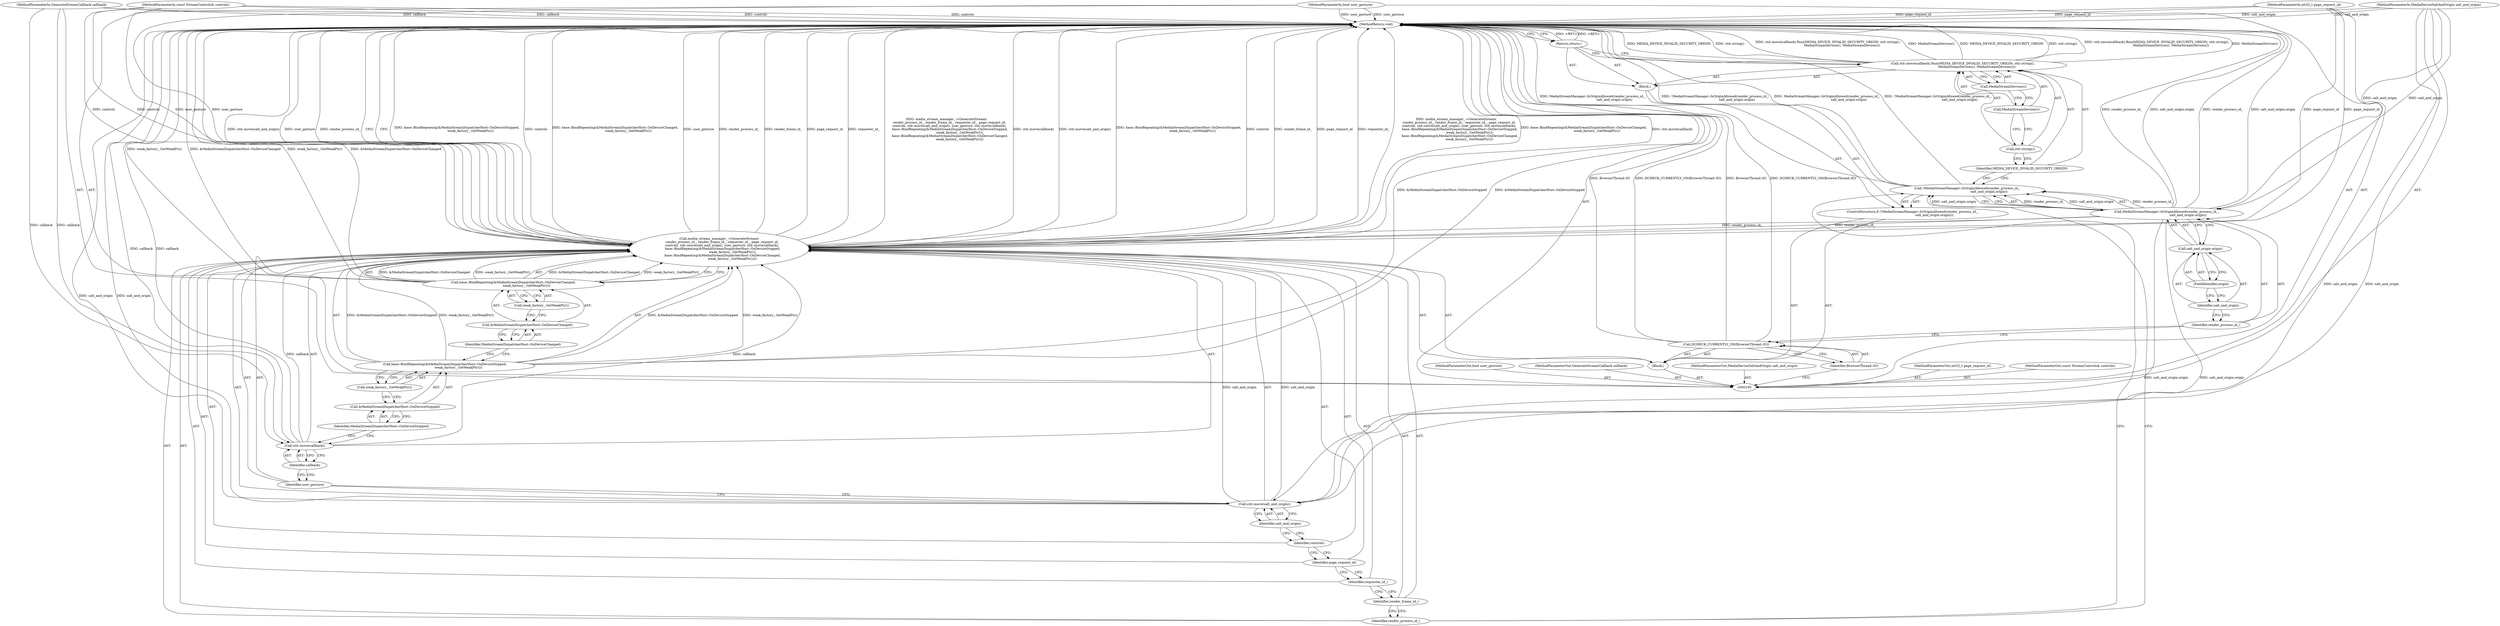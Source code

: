digraph "0_Chrome_971548cdca2d4c0a6fedd3db0c94372c2a27eac3_4" {
"1000142" [label="(MethodReturn,void)"];
"1000118" [label="(Identifier,MEDIA_DEVICE_INVALID_SECURITY_ORIGIN)"];
"1000117" [label="(Call,std::move(callback).Run(MEDIA_DEVICE_INVALID_SECURITY_ORIGIN, std::string(),\n                            MediaStreamDevices(), MediaStreamDevices()))"];
"1000119" [label="(Call,std::string())"];
"1000120" [label="(Call,MediaStreamDevices())"];
"1000121" [label="(Call,MediaStreamDevices())"];
"1000122" [label="(Return,return;)"];
"1000123" [label="(Call,media_stream_manager_->GenerateStream(\n      render_process_id_, render_frame_id_, requester_id_, page_request_id,\n      controls, std::move(salt_and_origin), user_gesture, std::move(callback),\n       base::BindRepeating(&MediaStreamDispatcherHost::OnDeviceStopped,\n                           weak_factory_.GetWeakPtr()),\n       base::BindRepeating(&MediaStreamDispatcherHost::OnDeviceChanged,\n                          weak_factory_.GetWeakPtr())))"];
"1000125" [label="(Identifier,render_frame_id_)"];
"1000126" [label="(Identifier,requester_id_)"];
"1000127" [label="(Identifier,page_request_id)"];
"1000124" [label="(Identifier,render_process_id_)"];
"1000129" [label="(Call,std::move(salt_and_origin))"];
"1000130" [label="(Identifier,salt_and_origin)"];
"1000131" [label="(Identifier,user_gesture)"];
"1000132" [label="(Call,std::move(callback))"];
"1000128" [label="(Identifier,controls)"];
"1000133" [label="(Identifier,callback)"];
"1000135" [label="(Call,&MediaStreamDispatcherHost::OnDeviceStopped)"];
"1000136" [label="(Identifier,MediaStreamDispatcherHost::OnDeviceStopped)"];
"1000134" [label="(Call,base::BindRepeating(&MediaStreamDispatcherHost::OnDeviceStopped,\n                           weak_factory_.GetWeakPtr()))"];
"1000137" [label="(Call,weak_factory_.GetWeakPtr())"];
"1000101" [label="(MethodParameterIn,int32_t page_request_id)"];
"1000211" [label="(MethodParameterOut,int32_t page_request_id)"];
"1000139" [label="(Call,&MediaStreamDispatcherHost::OnDeviceChanged)"];
"1000140" [label="(Identifier,MediaStreamDispatcherHost::OnDeviceChanged)"];
"1000138" [label="(Call,base::BindRepeating(&MediaStreamDispatcherHost::OnDeviceChanged,\n                          weak_factory_.GetWeakPtr()))"];
"1000141" [label="(Call,weak_factory_.GetWeakPtr())"];
"1000102" [label="(MethodParameterIn,const StreamControls& controls)"];
"1000212" [label="(MethodParameterOut,const StreamControls& controls)"];
"1000103" [label="(MethodParameterIn,bool user_gesture)"];
"1000213" [label="(MethodParameterOut,bool user_gesture)"];
"1000104" [label="(MethodParameterIn,GenerateStreamCallback callback)"];
"1000214" [label="(MethodParameterOut,GenerateStreamCallback callback)"];
"1000105" [label="(MethodParameterIn,MediaDeviceSaltAndOrigin salt_and_origin)"];
"1000215" [label="(MethodParameterOut,MediaDeviceSaltAndOrigin salt_and_origin)"];
"1000106" [label="(Block,)"];
"1000107" [label="(Call,DCHECK_CURRENTLY_ON(BrowserThread::IO))"];
"1000108" [label="(Identifier,BrowserThread::IO)"];
"1000109" [label="(ControlStructure,if (!MediaStreamManager::IsOriginAllowed(render_process_id_,\n                                           salt_and_origin.origin)))"];
"1000112" [label="(Identifier,render_process_id_)"];
"1000110" [label="(Call,!MediaStreamManager::IsOriginAllowed(render_process_id_,\n                                           salt_and_origin.origin))"];
"1000111" [label="(Call,MediaStreamManager::IsOriginAllowed(render_process_id_,\n                                           salt_and_origin.origin))"];
"1000113" [label="(Call,salt_and_origin.origin)"];
"1000114" [label="(Identifier,salt_and_origin)"];
"1000115" [label="(FieldIdentifier,origin)"];
"1000116" [label="(Block,)"];
"1000142" -> "1000100"  [label="AST: "];
"1000142" -> "1000122"  [label="CFG: "];
"1000142" -> "1000123"  [label="CFG: "];
"1000122" -> "1000142"  [label="DDG: <RET>"];
"1000117" -> "1000142"  [label="DDG: std::move(callback).Run(MEDIA_DEVICE_INVALID_SECURITY_ORIGIN, std::string(),\n                            MediaStreamDevices(), MediaStreamDevices())"];
"1000117" -> "1000142"  [label="DDG: MediaStreamDevices()"];
"1000117" -> "1000142"  [label="DDG: MEDIA_DEVICE_INVALID_SECURITY_ORIGIN"];
"1000117" -> "1000142"  [label="DDG: std::string()"];
"1000123" -> "1000142"  [label="DDG: render_frame_id_"];
"1000123" -> "1000142"  [label="DDG: page_request_id"];
"1000123" -> "1000142"  [label="DDG: requester_id_"];
"1000123" -> "1000142"  [label="DDG: media_stream_manager_->GenerateStream(\n      render_process_id_, render_frame_id_, requester_id_, page_request_id,\n      controls, std::move(salt_and_origin), user_gesture, std::move(callback),\n       base::BindRepeating(&MediaStreamDispatcherHost::OnDeviceStopped,\n                           weak_factory_.GetWeakPtr()),\n       base::BindRepeating(&MediaStreamDispatcherHost::OnDeviceChanged,\n                          weak_factory_.GetWeakPtr()))"];
"1000123" -> "1000142"  [label="DDG: std::move(callback)"];
"1000123" -> "1000142"  [label="DDG: std::move(salt_and_origin)"];
"1000123" -> "1000142"  [label="DDG: base::BindRepeating(&MediaStreamDispatcherHost::OnDeviceStopped,\n                           weak_factory_.GetWeakPtr())"];
"1000123" -> "1000142"  [label="DDG: controls"];
"1000123" -> "1000142"  [label="DDG: base::BindRepeating(&MediaStreamDispatcherHost::OnDeviceChanged,\n                          weak_factory_.GetWeakPtr())"];
"1000123" -> "1000142"  [label="DDG: user_gesture"];
"1000123" -> "1000142"  [label="DDG: render_process_id_"];
"1000107" -> "1000142"  [label="DDG: BrowserThread::IO"];
"1000107" -> "1000142"  [label="DDG: DCHECK_CURRENTLY_ON(BrowserThread::IO)"];
"1000104" -> "1000142"  [label="DDG: callback"];
"1000105" -> "1000142"  [label="DDG: salt_and_origin"];
"1000110" -> "1000142"  [label="DDG: MediaStreamManager::IsOriginAllowed(render_process_id_,\n                                           salt_and_origin.origin)"];
"1000110" -> "1000142"  [label="DDG: !MediaStreamManager::IsOriginAllowed(render_process_id_,\n                                           salt_and_origin.origin)"];
"1000129" -> "1000142"  [label="DDG: salt_and_origin"];
"1000138" -> "1000142"  [label="DDG: weak_factory_.GetWeakPtr()"];
"1000138" -> "1000142"  [label="DDG: &MediaStreamDispatcherHost::OnDeviceChanged"];
"1000103" -> "1000142"  [label="DDG: user_gesture"];
"1000132" -> "1000142"  [label="DDG: callback"];
"1000102" -> "1000142"  [label="DDG: controls"];
"1000111" -> "1000142"  [label="DDG: render_process_id_"];
"1000111" -> "1000142"  [label="DDG: salt_and_origin.origin"];
"1000134" -> "1000142"  [label="DDG: &MediaStreamDispatcherHost::OnDeviceStopped"];
"1000101" -> "1000142"  [label="DDG: page_request_id"];
"1000118" -> "1000117"  [label="AST: "];
"1000118" -> "1000110"  [label="CFG: "];
"1000119" -> "1000118"  [label="CFG: "];
"1000117" -> "1000116"  [label="AST: "];
"1000117" -> "1000121"  [label="CFG: "];
"1000118" -> "1000117"  [label="AST: "];
"1000119" -> "1000117"  [label="AST: "];
"1000120" -> "1000117"  [label="AST: "];
"1000121" -> "1000117"  [label="AST: "];
"1000122" -> "1000117"  [label="CFG: "];
"1000117" -> "1000142"  [label="DDG: std::move(callback).Run(MEDIA_DEVICE_INVALID_SECURITY_ORIGIN, std::string(),\n                            MediaStreamDevices(), MediaStreamDevices())"];
"1000117" -> "1000142"  [label="DDG: MediaStreamDevices()"];
"1000117" -> "1000142"  [label="DDG: MEDIA_DEVICE_INVALID_SECURITY_ORIGIN"];
"1000117" -> "1000142"  [label="DDG: std::string()"];
"1000119" -> "1000117"  [label="AST: "];
"1000119" -> "1000118"  [label="CFG: "];
"1000120" -> "1000119"  [label="CFG: "];
"1000120" -> "1000117"  [label="AST: "];
"1000120" -> "1000119"  [label="CFG: "];
"1000121" -> "1000120"  [label="CFG: "];
"1000121" -> "1000117"  [label="AST: "];
"1000121" -> "1000120"  [label="CFG: "];
"1000117" -> "1000121"  [label="CFG: "];
"1000122" -> "1000116"  [label="AST: "];
"1000122" -> "1000117"  [label="CFG: "];
"1000142" -> "1000122"  [label="CFG: "];
"1000122" -> "1000142"  [label="DDG: <RET>"];
"1000123" -> "1000106"  [label="AST: "];
"1000123" -> "1000138"  [label="CFG: "];
"1000124" -> "1000123"  [label="AST: "];
"1000125" -> "1000123"  [label="AST: "];
"1000126" -> "1000123"  [label="AST: "];
"1000127" -> "1000123"  [label="AST: "];
"1000128" -> "1000123"  [label="AST: "];
"1000129" -> "1000123"  [label="AST: "];
"1000131" -> "1000123"  [label="AST: "];
"1000132" -> "1000123"  [label="AST: "];
"1000134" -> "1000123"  [label="AST: "];
"1000138" -> "1000123"  [label="AST: "];
"1000142" -> "1000123"  [label="CFG: "];
"1000123" -> "1000142"  [label="DDG: render_frame_id_"];
"1000123" -> "1000142"  [label="DDG: page_request_id"];
"1000123" -> "1000142"  [label="DDG: requester_id_"];
"1000123" -> "1000142"  [label="DDG: media_stream_manager_->GenerateStream(\n      render_process_id_, render_frame_id_, requester_id_, page_request_id,\n      controls, std::move(salt_and_origin), user_gesture, std::move(callback),\n       base::BindRepeating(&MediaStreamDispatcherHost::OnDeviceStopped,\n                           weak_factory_.GetWeakPtr()),\n       base::BindRepeating(&MediaStreamDispatcherHost::OnDeviceChanged,\n                          weak_factory_.GetWeakPtr()))"];
"1000123" -> "1000142"  [label="DDG: std::move(callback)"];
"1000123" -> "1000142"  [label="DDG: std::move(salt_and_origin)"];
"1000123" -> "1000142"  [label="DDG: base::BindRepeating(&MediaStreamDispatcherHost::OnDeviceStopped,\n                           weak_factory_.GetWeakPtr())"];
"1000123" -> "1000142"  [label="DDG: controls"];
"1000123" -> "1000142"  [label="DDG: base::BindRepeating(&MediaStreamDispatcherHost::OnDeviceChanged,\n                          weak_factory_.GetWeakPtr())"];
"1000123" -> "1000142"  [label="DDG: user_gesture"];
"1000123" -> "1000142"  [label="DDG: render_process_id_"];
"1000111" -> "1000123"  [label="DDG: render_process_id_"];
"1000101" -> "1000123"  [label="DDG: page_request_id"];
"1000102" -> "1000123"  [label="DDG: controls"];
"1000129" -> "1000123"  [label="DDG: salt_and_origin"];
"1000103" -> "1000123"  [label="DDG: user_gesture"];
"1000132" -> "1000123"  [label="DDG: callback"];
"1000134" -> "1000123"  [label="DDG: &MediaStreamDispatcherHost::OnDeviceStopped"];
"1000134" -> "1000123"  [label="DDG: weak_factory_.GetWeakPtr()"];
"1000138" -> "1000123"  [label="DDG: &MediaStreamDispatcherHost::OnDeviceChanged"];
"1000138" -> "1000123"  [label="DDG: weak_factory_.GetWeakPtr()"];
"1000125" -> "1000123"  [label="AST: "];
"1000125" -> "1000124"  [label="CFG: "];
"1000126" -> "1000125"  [label="CFG: "];
"1000126" -> "1000123"  [label="AST: "];
"1000126" -> "1000125"  [label="CFG: "];
"1000127" -> "1000126"  [label="CFG: "];
"1000127" -> "1000123"  [label="AST: "];
"1000127" -> "1000126"  [label="CFG: "];
"1000128" -> "1000127"  [label="CFG: "];
"1000124" -> "1000123"  [label="AST: "];
"1000124" -> "1000110"  [label="CFG: "];
"1000125" -> "1000124"  [label="CFG: "];
"1000129" -> "1000123"  [label="AST: "];
"1000129" -> "1000130"  [label="CFG: "];
"1000130" -> "1000129"  [label="AST: "];
"1000131" -> "1000129"  [label="CFG: "];
"1000129" -> "1000142"  [label="DDG: salt_and_origin"];
"1000129" -> "1000123"  [label="DDG: salt_and_origin"];
"1000111" -> "1000129"  [label="DDG: salt_and_origin.origin"];
"1000105" -> "1000129"  [label="DDG: salt_and_origin"];
"1000130" -> "1000129"  [label="AST: "];
"1000130" -> "1000128"  [label="CFG: "];
"1000129" -> "1000130"  [label="CFG: "];
"1000131" -> "1000123"  [label="AST: "];
"1000131" -> "1000129"  [label="CFG: "];
"1000133" -> "1000131"  [label="CFG: "];
"1000132" -> "1000123"  [label="AST: "];
"1000132" -> "1000133"  [label="CFG: "];
"1000133" -> "1000132"  [label="AST: "];
"1000136" -> "1000132"  [label="CFG: "];
"1000132" -> "1000142"  [label="DDG: callback"];
"1000132" -> "1000123"  [label="DDG: callback"];
"1000104" -> "1000132"  [label="DDG: callback"];
"1000128" -> "1000123"  [label="AST: "];
"1000128" -> "1000127"  [label="CFG: "];
"1000130" -> "1000128"  [label="CFG: "];
"1000133" -> "1000132"  [label="AST: "];
"1000133" -> "1000131"  [label="CFG: "];
"1000132" -> "1000133"  [label="CFG: "];
"1000135" -> "1000134"  [label="AST: "];
"1000135" -> "1000136"  [label="CFG: "];
"1000136" -> "1000135"  [label="AST: "];
"1000137" -> "1000135"  [label="CFG: "];
"1000136" -> "1000135"  [label="AST: "];
"1000136" -> "1000132"  [label="CFG: "];
"1000135" -> "1000136"  [label="CFG: "];
"1000134" -> "1000123"  [label="AST: "];
"1000134" -> "1000137"  [label="CFG: "];
"1000135" -> "1000134"  [label="AST: "];
"1000137" -> "1000134"  [label="AST: "];
"1000140" -> "1000134"  [label="CFG: "];
"1000134" -> "1000142"  [label="DDG: &MediaStreamDispatcherHost::OnDeviceStopped"];
"1000134" -> "1000123"  [label="DDG: &MediaStreamDispatcherHost::OnDeviceStopped"];
"1000134" -> "1000123"  [label="DDG: weak_factory_.GetWeakPtr()"];
"1000137" -> "1000134"  [label="AST: "];
"1000137" -> "1000135"  [label="CFG: "];
"1000134" -> "1000137"  [label="CFG: "];
"1000101" -> "1000100"  [label="AST: "];
"1000101" -> "1000142"  [label="DDG: page_request_id"];
"1000101" -> "1000123"  [label="DDG: page_request_id"];
"1000211" -> "1000100"  [label="AST: "];
"1000139" -> "1000138"  [label="AST: "];
"1000139" -> "1000140"  [label="CFG: "];
"1000140" -> "1000139"  [label="AST: "];
"1000141" -> "1000139"  [label="CFG: "];
"1000140" -> "1000139"  [label="AST: "];
"1000140" -> "1000134"  [label="CFG: "];
"1000139" -> "1000140"  [label="CFG: "];
"1000138" -> "1000123"  [label="AST: "];
"1000138" -> "1000141"  [label="CFG: "];
"1000139" -> "1000138"  [label="AST: "];
"1000141" -> "1000138"  [label="AST: "];
"1000123" -> "1000138"  [label="CFG: "];
"1000138" -> "1000142"  [label="DDG: weak_factory_.GetWeakPtr()"];
"1000138" -> "1000142"  [label="DDG: &MediaStreamDispatcherHost::OnDeviceChanged"];
"1000138" -> "1000123"  [label="DDG: &MediaStreamDispatcherHost::OnDeviceChanged"];
"1000138" -> "1000123"  [label="DDG: weak_factory_.GetWeakPtr()"];
"1000141" -> "1000138"  [label="AST: "];
"1000141" -> "1000139"  [label="CFG: "];
"1000138" -> "1000141"  [label="CFG: "];
"1000102" -> "1000100"  [label="AST: "];
"1000102" -> "1000142"  [label="DDG: controls"];
"1000102" -> "1000123"  [label="DDG: controls"];
"1000212" -> "1000100"  [label="AST: "];
"1000103" -> "1000100"  [label="AST: "];
"1000103" -> "1000142"  [label="DDG: user_gesture"];
"1000103" -> "1000123"  [label="DDG: user_gesture"];
"1000213" -> "1000100"  [label="AST: "];
"1000104" -> "1000100"  [label="AST: "];
"1000104" -> "1000142"  [label="DDG: callback"];
"1000104" -> "1000132"  [label="DDG: callback"];
"1000214" -> "1000100"  [label="AST: "];
"1000105" -> "1000100"  [label="AST: "];
"1000105" -> "1000142"  [label="DDG: salt_and_origin"];
"1000105" -> "1000111"  [label="DDG: salt_and_origin"];
"1000105" -> "1000129"  [label="DDG: salt_and_origin"];
"1000215" -> "1000100"  [label="AST: "];
"1000106" -> "1000100"  [label="AST: "];
"1000107" -> "1000106"  [label="AST: "];
"1000109" -> "1000106"  [label="AST: "];
"1000123" -> "1000106"  [label="AST: "];
"1000107" -> "1000106"  [label="AST: "];
"1000107" -> "1000108"  [label="CFG: "];
"1000108" -> "1000107"  [label="AST: "];
"1000112" -> "1000107"  [label="CFG: "];
"1000107" -> "1000142"  [label="DDG: BrowserThread::IO"];
"1000107" -> "1000142"  [label="DDG: DCHECK_CURRENTLY_ON(BrowserThread::IO)"];
"1000108" -> "1000107"  [label="AST: "];
"1000108" -> "1000100"  [label="CFG: "];
"1000107" -> "1000108"  [label="CFG: "];
"1000109" -> "1000106"  [label="AST: "];
"1000110" -> "1000109"  [label="AST: "];
"1000116" -> "1000109"  [label="AST: "];
"1000112" -> "1000111"  [label="AST: "];
"1000112" -> "1000107"  [label="CFG: "];
"1000114" -> "1000112"  [label="CFG: "];
"1000110" -> "1000109"  [label="AST: "];
"1000110" -> "1000111"  [label="CFG: "];
"1000111" -> "1000110"  [label="AST: "];
"1000118" -> "1000110"  [label="CFG: "];
"1000124" -> "1000110"  [label="CFG: "];
"1000110" -> "1000142"  [label="DDG: MediaStreamManager::IsOriginAllowed(render_process_id_,\n                                           salt_and_origin.origin)"];
"1000110" -> "1000142"  [label="DDG: !MediaStreamManager::IsOriginAllowed(render_process_id_,\n                                           salt_and_origin.origin)"];
"1000111" -> "1000110"  [label="DDG: render_process_id_"];
"1000111" -> "1000110"  [label="DDG: salt_and_origin.origin"];
"1000111" -> "1000110"  [label="AST: "];
"1000111" -> "1000113"  [label="CFG: "];
"1000112" -> "1000111"  [label="AST: "];
"1000113" -> "1000111"  [label="AST: "];
"1000110" -> "1000111"  [label="CFG: "];
"1000111" -> "1000142"  [label="DDG: render_process_id_"];
"1000111" -> "1000142"  [label="DDG: salt_and_origin.origin"];
"1000111" -> "1000110"  [label="DDG: render_process_id_"];
"1000111" -> "1000110"  [label="DDG: salt_and_origin.origin"];
"1000105" -> "1000111"  [label="DDG: salt_and_origin"];
"1000111" -> "1000123"  [label="DDG: render_process_id_"];
"1000111" -> "1000129"  [label="DDG: salt_and_origin.origin"];
"1000113" -> "1000111"  [label="AST: "];
"1000113" -> "1000115"  [label="CFG: "];
"1000114" -> "1000113"  [label="AST: "];
"1000115" -> "1000113"  [label="AST: "];
"1000111" -> "1000113"  [label="CFG: "];
"1000114" -> "1000113"  [label="AST: "];
"1000114" -> "1000112"  [label="CFG: "];
"1000115" -> "1000114"  [label="CFG: "];
"1000115" -> "1000113"  [label="AST: "];
"1000115" -> "1000114"  [label="CFG: "];
"1000113" -> "1000115"  [label="CFG: "];
"1000116" -> "1000109"  [label="AST: "];
"1000117" -> "1000116"  [label="AST: "];
"1000122" -> "1000116"  [label="AST: "];
}
